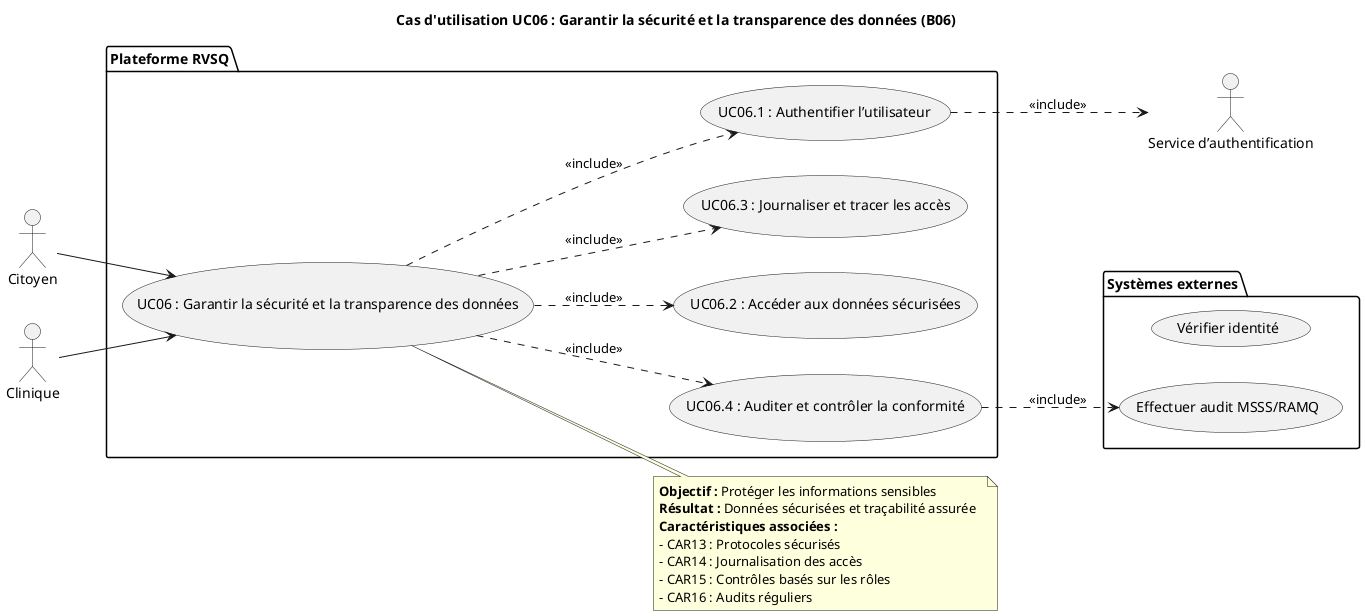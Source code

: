 @startuml UC06_Securiser_Donnees
!define RECTANGLE class
title Cas d'utilisation UC06 : Garantir la sécurité et la transparence des données (B06)

left to right direction

actor "Citoyen" as citoyen
actor "Service d’authentification" as auth
actor "Clinique" as clinique

package "Plateforme RVSQ" {
  usecase "UC06 : Garantir la sécurité et la transparence des données" as UC06
  usecase "UC06.1 : Authentifier l’utilisateur" as UC06_1
  usecase "UC06.2 : Accéder aux données sécurisées" as UC06_2
  usecase "UC06.3 : Journaliser et tracer les accès" as UC06_3
  usecase "UC06.4 : Auditer et contrôler la conformité" as UC06_4
}

package "Systèmes externes" {
  usecase "Vérifier identité" as id_check
  usecase "Effectuer audit MSSS/RAMQ" as audit
}

citoyen --> UC06
clinique --> UC06

UC06 ..> UC06_1 : <<include>>
UC06 ..> UC06_2 : <<include>>
UC06 ..> UC06_3 : <<include>>
UC06 ..> UC06_4 : <<include>>

UC06_1 ..> auth : <<include>>
UC06_4 ..> audit : <<include>>

note right of UC06
**Objectif :** Protéger les informations sensibles  
**Résultat :** Données sécurisées et traçabilité assurée  
**Caractéristiques associées :**  
- CAR13 : Protocoles sécurisés  
- CAR14 : Journalisation des accès  
- CAR15 : Contrôles basés sur les rôles  
- CAR16 : Audits réguliers  
end note
@enduml
